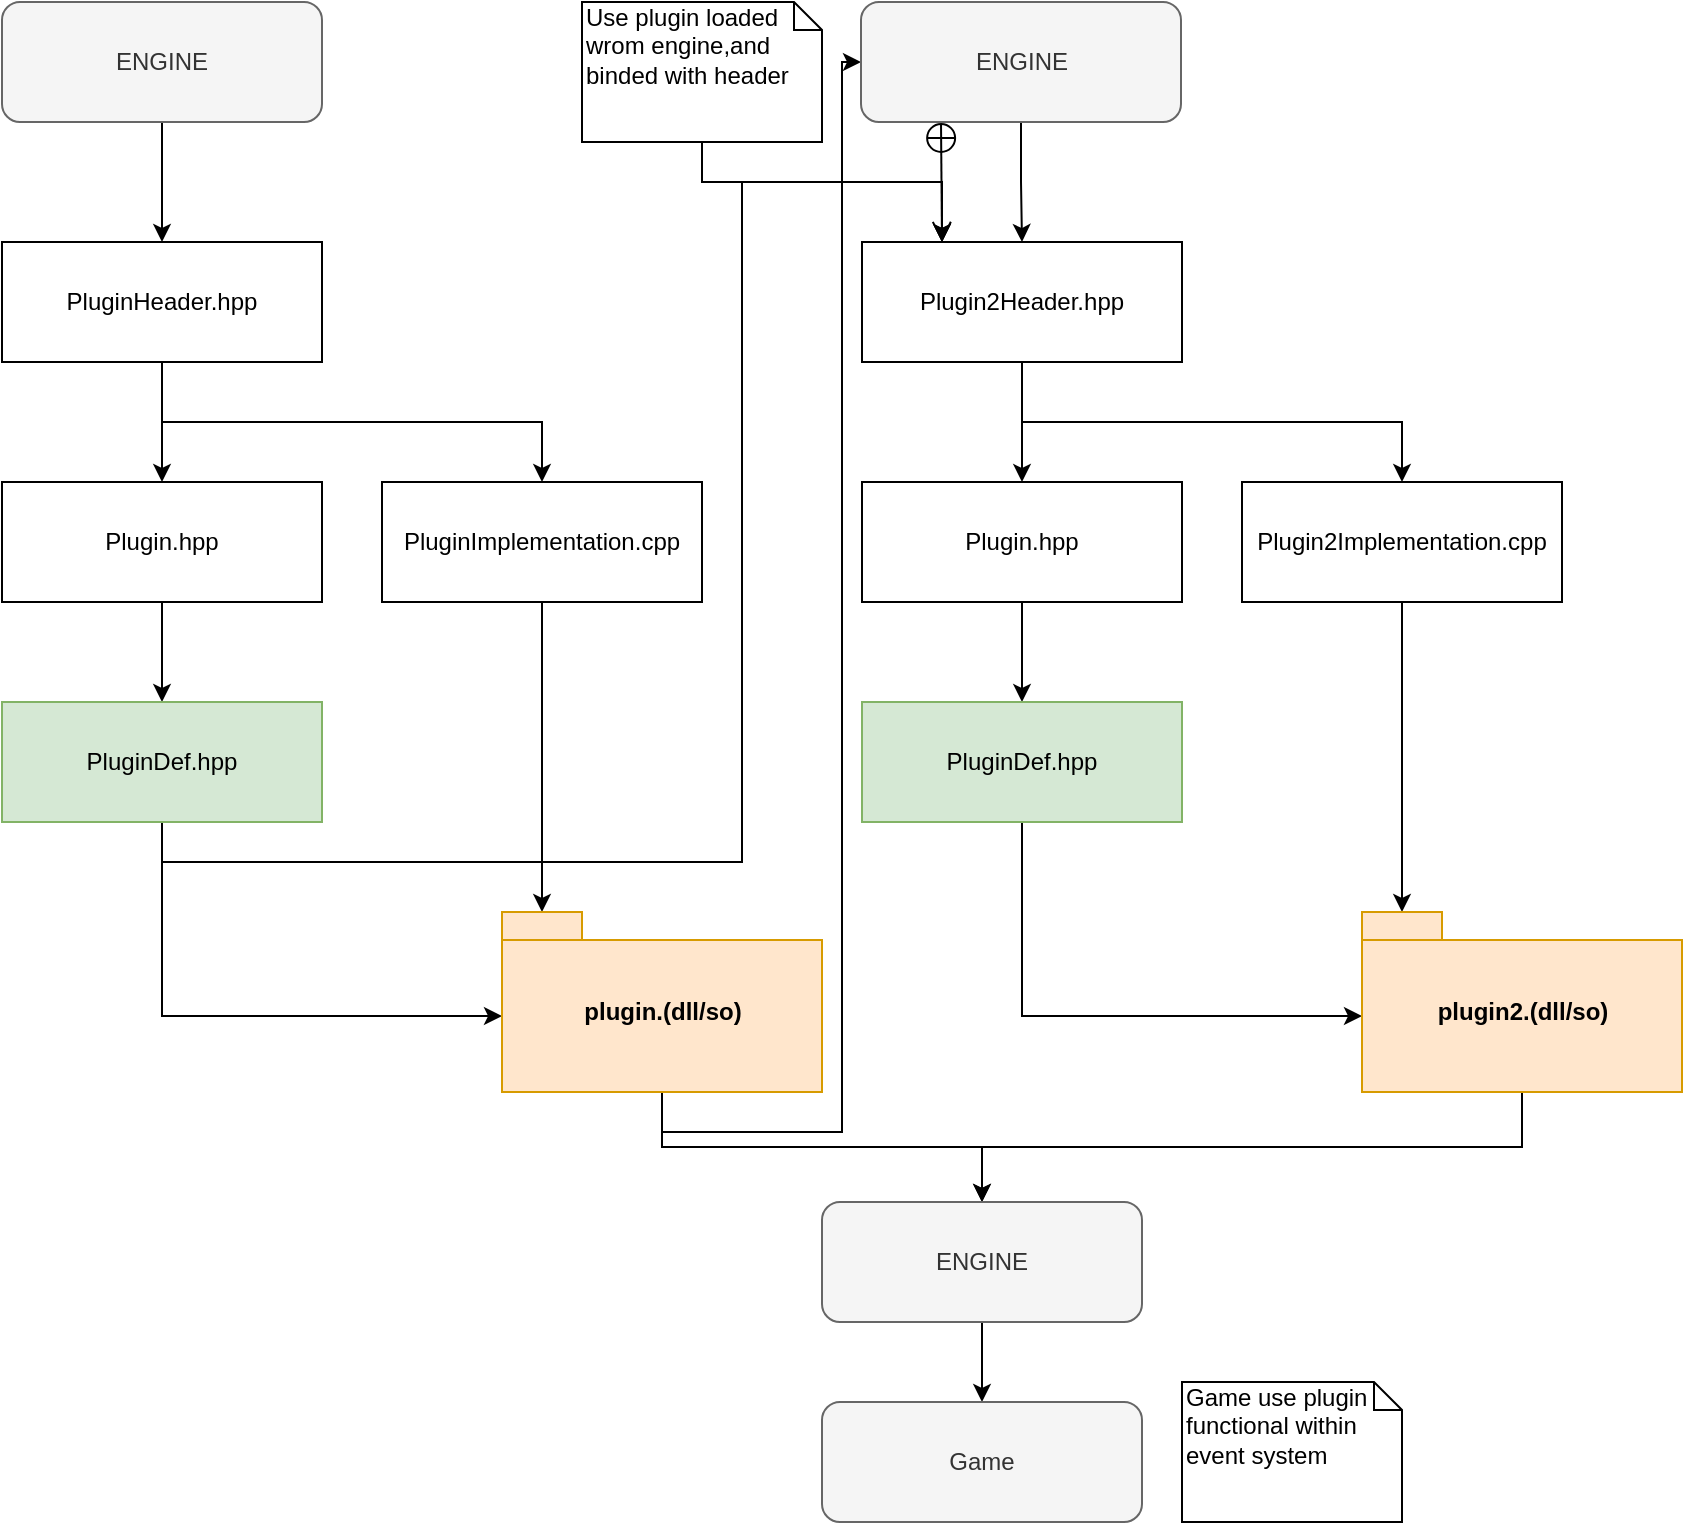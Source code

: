 <mxfile version="10.6.5" type="github"><diagram id="L8r_NVoUl5Cg5XM5oJjA" name="Page-1"><mxGraphModel dx="1394" dy="837" grid="1" gridSize="10" guides="1" tooltips="1" connect="1" arrows="1" fold="1" page="1" pageScale="1" pageWidth="1100" pageHeight="850" math="0" shadow="0"><root><mxCell id="0"/><mxCell id="1" parent="0"/><mxCell id="4_8eyfmJmoDtOdX-rKDf-1" style="edgeStyle=orthogonalEdgeStyle;rounded=0;orthogonalLoop=1;jettySize=auto;html=1;exitX=0.5;exitY=1;exitDx=0;exitDy=0;entryX=0.5;entryY=0;entryDx=0;entryDy=0;" parent="1" source="4_8eyfmJmoDtOdX-rKDf-2" target="4_8eyfmJmoDtOdX-rKDf-5" edge="1"><mxGeometry relative="1" as="geometry"/></mxCell><mxCell id="4_8eyfmJmoDtOdX-rKDf-2" value="Plugin.hpp" style="rounded=0;whiteSpace=wrap;html=1;" parent="1" vertex="1"><mxGeometry x="40" y="280" width="160" height="60" as="geometry"/></mxCell><mxCell id="4_8eyfmJmoDtOdX-rKDf-3" style="edgeStyle=orthogonalEdgeStyle;rounded=0;orthogonalLoop=1;jettySize=auto;html=1;exitX=0.5;exitY=1;exitDx=0;exitDy=0;entryX=0.25;entryY=0;entryDx=0;entryDy=0;" parent="1" source="4_8eyfmJmoDtOdX-rKDf-5" target="4_8eyfmJmoDtOdX-rKDf-18" edge="1"><mxGeometry relative="1" as="geometry"><Array as="points"><mxPoint x="120" y="470"/><mxPoint x="410" y="470"/><mxPoint x="410" y="130"/><mxPoint x="510" y="130"/></Array></mxGeometry></mxCell><mxCell id="4_8eyfmJmoDtOdX-rKDf-4" style="edgeStyle=orthogonalEdgeStyle;rounded=0;orthogonalLoop=1;jettySize=auto;html=1;exitX=0.5;exitY=1;exitDx=0;exitDy=0;entryX=0;entryY=0;entryDx=0;entryDy=52;entryPerimeter=0;" parent="1" source="4_8eyfmJmoDtOdX-rKDf-5" target="4_8eyfmJmoDtOdX-rKDf-15" edge="1"><mxGeometry relative="1" as="geometry"/></mxCell><mxCell id="4_8eyfmJmoDtOdX-rKDf-5" value="PluginDef.hpp" style="rounded=0;whiteSpace=wrap;html=1;fillColor=#d5e8d4;strokeColor=#82b366;" parent="1" vertex="1"><mxGeometry x="40" y="390" width="160" height="60" as="geometry"/></mxCell><mxCell id="4_8eyfmJmoDtOdX-rKDf-6" style="edgeStyle=orthogonalEdgeStyle;rounded=0;orthogonalLoop=1;jettySize=auto;html=1;exitX=0.5;exitY=1;exitDx=0;exitDy=0;" parent="1" source="4_8eyfmJmoDtOdX-rKDf-8" target="4_8eyfmJmoDtOdX-rKDf-2" edge="1"><mxGeometry relative="1" as="geometry"/></mxCell><mxCell id="4_8eyfmJmoDtOdX-rKDf-7" style="edgeStyle=orthogonalEdgeStyle;rounded=0;orthogonalLoop=1;jettySize=auto;html=1;exitX=0.5;exitY=1;exitDx=0;exitDy=0;" parent="1" source="4_8eyfmJmoDtOdX-rKDf-8" target="4_8eyfmJmoDtOdX-rKDf-10" edge="1"><mxGeometry relative="1" as="geometry"/></mxCell><mxCell id="4_8eyfmJmoDtOdX-rKDf-8" value="PluginHeader.hpp&lt;br&gt;" style="rounded=0;whiteSpace=wrap;html=1;" parent="1" vertex="1"><mxGeometry x="40" y="160" width="160" height="60" as="geometry"/></mxCell><mxCell id="4_8eyfmJmoDtOdX-rKDf-9" style="edgeStyle=orthogonalEdgeStyle;rounded=0;orthogonalLoop=1;jettySize=auto;html=1;exitX=0.5;exitY=1;exitDx=0;exitDy=0;entryX=0;entryY=0;entryDx=20;entryDy=0;entryPerimeter=0;" parent="1" source="4_8eyfmJmoDtOdX-rKDf-10" target="4_8eyfmJmoDtOdX-rKDf-15" edge="1"><mxGeometry relative="1" as="geometry"/></mxCell><mxCell id="4_8eyfmJmoDtOdX-rKDf-10" value="PluginImplementation.cpp" style="rounded=0;whiteSpace=wrap;html=1;" parent="1" vertex="1"><mxGeometry x="230" y="280" width="160" height="60" as="geometry"/></mxCell><mxCell id="4_8eyfmJmoDtOdX-rKDf-11" style="edgeStyle=orthogonalEdgeStyle;rounded=0;orthogonalLoop=1;jettySize=auto;html=1;exitX=0.5;exitY=1;exitDx=0;exitDy=0;" parent="1" source="4_8eyfmJmoDtOdX-rKDf-12" target="4_8eyfmJmoDtOdX-rKDf-8" edge="1"><mxGeometry relative="1" as="geometry"/></mxCell><mxCell id="4_8eyfmJmoDtOdX-rKDf-12" value="ENGINE" style="rounded=1;whiteSpace=wrap;html=1;fillColor=#f5f5f5;strokeColor=#666666;fontColor=#333333;" parent="1" vertex="1"><mxGeometry x="40" y="40" width="160" height="60" as="geometry"/></mxCell><mxCell id="4_8eyfmJmoDtOdX-rKDf-13" style="edgeStyle=orthogonalEdgeStyle;rounded=0;orthogonalLoop=1;jettySize=auto;html=1;exitX=0.5;exitY=1;exitDx=0;exitDy=0;exitPerimeter=0;entryX=0;entryY=0.5;entryDx=0;entryDy=0;" parent="1" source="4_8eyfmJmoDtOdX-rKDf-15" target="4_8eyfmJmoDtOdX-rKDf-20" edge="1"><mxGeometry relative="1" as="geometry"><Array as="points"><mxPoint x="370" y="605"/><mxPoint x="460" y="605"/><mxPoint x="460" y="70"/></Array></mxGeometry></mxCell><mxCell id="4_8eyfmJmoDtOdX-rKDf-14" style="edgeStyle=orthogonalEdgeStyle;rounded=0;orthogonalLoop=1;jettySize=auto;html=1;exitX=0.5;exitY=1;exitDx=0;exitDy=0;exitPerimeter=0;" parent="1" source="4_8eyfmJmoDtOdX-rKDf-15" target="4_8eyfmJmoDtOdX-rKDf-31" edge="1"><mxGeometry relative="1" as="geometry"/></mxCell><mxCell id="4_8eyfmJmoDtOdX-rKDf-15" value="plugin.(dll/so)" style="shape=folder;fontStyle=1;spacingTop=10;tabWidth=40;tabHeight=14;tabPosition=left;html=1;fillColor=#ffe6cc;strokeColor=#d79b00;" parent="1" vertex="1"><mxGeometry x="290" y="495" width="160" height="90" as="geometry"/></mxCell><mxCell id="4_8eyfmJmoDtOdX-rKDf-16" style="edgeStyle=orthogonalEdgeStyle;rounded=0;orthogonalLoop=1;jettySize=auto;html=1;exitX=0.5;exitY=1;exitDx=0;exitDy=0;entryX=0.5;entryY=0;entryDx=0;entryDy=0;" parent="1" source="4_8eyfmJmoDtOdX-rKDf-18" target="4_8eyfmJmoDtOdX-rKDf-23" edge="1"><mxGeometry relative="1" as="geometry"/></mxCell><mxCell id="4_8eyfmJmoDtOdX-rKDf-17" style="edgeStyle=orthogonalEdgeStyle;rounded=0;orthogonalLoop=1;jettySize=auto;html=1;exitX=0.5;exitY=1;exitDx=0;exitDy=0;" parent="1" source="4_8eyfmJmoDtOdX-rKDf-18" target="4_8eyfmJmoDtOdX-rKDf-27" edge="1"><mxGeometry relative="1" as="geometry"/></mxCell><mxCell id="4_8eyfmJmoDtOdX-rKDf-18" value="Plugin2Header.hpp&lt;br&gt;" style="rounded=0;whiteSpace=wrap;html=1;" parent="1" vertex="1"><mxGeometry x="470" y="160" width="160" height="60" as="geometry"/></mxCell><mxCell id="4_8eyfmJmoDtOdX-rKDf-19" style="edgeStyle=orthogonalEdgeStyle;rounded=0;orthogonalLoop=1;jettySize=auto;html=1;exitX=0.5;exitY=1;exitDx=0;exitDy=0;entryX=0.5;entryY=0;entryDx=0;entryDy=0;" parent="1" source="4_8eyfmJmoDtOdX-rKDf-20" target="4_8eyfmJmoDtOdX-rKDf-18" edge="1"><mxGeometry relative="1" as="geometry"><Array as="points"><mxPoint x="549" y="130"/></Array></mxGeometry></mxCell><mxCell id="4_8eyfmJmoDtOdX-rKDf-20" value="ENGINE" style="rounded=1;whiteSpace=wrap;html=1;fillColor=#f5f5f5;strokeColor=#666666;fontColor=#333333;" parent="1" vertex="1"><mxGeometry x="469.5" y="40" width="160" height="60" as="geometry"/></mxCell><mxCell id="4_8eyfmJmoDtOdX-rKDf-21" value="" style="endArrow=open;startArrow=circlePlus;endFill=0;startFill=0;endSize=8;html=1;entryX=0.25;entryY=0;entryDx=0;entryDy=0;exitX=0.25;exitY=1;exitDx=0;exitDy=0;" parent="1" target="4_8eyfmJmoDtOdX-rKDf-18" edge="1" source="4_8eyfmJmoDtOdX-rKDf-20"><mxGeometry width="160" relative="1" as="geometry"><mxPoint x="510" y="103" as="sourcePoint"/><mxPoint x="790" y="360" as="targetPoint"/></mxGeometry></mxCell><mxCell id="4_8eyfmJmoDtOdX-rKDf-22" style="edgeStyle=orthogonalEdgeStyle;rounded=0;orthogonalLoop=1;jettySize=auto;html=1;exitX=0.5;exitY=1;exitDx=0;exitDy=0;entryX=0.5;entryY=0;entryDx=0;entryDy=0;" parent="1" source="4_8eyfmJmoDtOdX-rKDf-23" target="4_8eyfmJmoDtOdX-rKDf-25" edge="1"><mxGeometry relative="1" as="geometry"/></mxCell><mxCell id="4_8eyfmJmoDtOdX-rKDf-23" value="Plugin.hpp" style="rounded=0;whiteSpace=wrap;html=1;" parent="1" vertex="1"><mxGeometry x="470" y="280" width="160" height="60" as="geometry"/></mxCell><mxCell id="4_8eyfmJmoDtOdX-rKDf-24" style="edgeStyle=orthogonalEdgeStyle;rounded=0;orthogonalLoop=1;jettySize=auto;html=1;exitX=0.5;exitY=1;exitDx=0;exitDy=0;entryX=0;entryY=0;entryDx=0;entryDy=52;entryPerimeter=0;" parent="1" source="4_8eyfmJmoDtOdX-rKDf-25" target="4_8eyfmJmoDtOdX-rKDf-29" edge="1"><mxGeometry relative="1" as="geometry"/></mxCell><mxCell id="4_8eyfmJmoDtOdX-rKDf-25" value="PluginDef.hpp" style="rounded=0;whiteSpace=wrap;html=1;fillColor=#d5e8d4;strokeColor=#82b366;" parent="1" vertex="1"><mxGeometry x="470" y="390" width="160" height="60" as="geometry"/></mxCell><mxCell id="4_8eyfmJmoDtOdX-rKDf-26" style="edgeStyle=orthogonalEdgeStyle;rounded=0;orthogonalLoop=1;jettySize=auto;html=1;exitX=0.5;exitY=1;exitDx=0;exitDy=0;entryX=0;entryY=0;entryDx=20;entryDy=0;entryPerimeter=0;" parent="1" source="4_8eyfmJmoDtOdX-rKDf-27" target="4_8eyfmJmoDtOdX-rKDf-29" edge="1"><mxGeometry relative="1" as="geometry"/></mxCell><mxCell id="4_8eyfmJmoDtOdX-rKDf-27" value="Plugin2Implementation.cpp" style="rounded=0;whiteSpace=wrap;html=1;" parent="1" vertex="1"><mxGeometry x="660" y="280" width="160" height="60" as="geometry"/></mxCell><mxCell id="4_8eyfmJmoDtOdX-rKDf-28" style="edgeStyle=orthogonalEdgeStyle;rounded=0;orthogonalLoop=1;jettySize=auto;html=1;exitX=0.5;exitY=1;exitDx=0;exitDy=0;exitPerimeter=0;" parent="1" source="4_8eyfmJmoDtOdX-rKDf-29" target="4_8eyfmJmoDtOdX-rKDf-31" edge="1"><mxGeometry relative="1" as="geometry"/></mxCell><mxCell id="4_8eyfmJmoDtOdX-rKDf-29" value="plugin2.(dll/so)" style="shape=folder;fontStyle=1;spacingTop=10;tabWidth=40;tabHeight=14;tabPosition=left;html=1;fillColor=#ffe6cc;strokeColor=#d79b00;" parent="1" vertex="1"><mxGeometry x="720" y="495" width="160" height="90" as="geometry"/></mxCell><mxCell id="4_8eyfmJmoDtOdX-rKDf-30" style="edgeStyle=orthogonalEdgeStyle;rounded=0;orthogonalLoop=1;jettySize=auto;html=1;exitX=0.5;exitY=1;exitDx=0;exitDy=0;entryX=0.5;entryY=0;entryDx=0;entryDy=0;" parent="1" source="4_8eyfmJmoDtOdX-rKDf-31" target="4_8eyfmJmoDtOdX-rKDf-32" edge="1"><mxGeometry relative="1" as="geometry"/></mxCell><mxCell id="4_8eyfmJmoDtOdX-rKDf-31" value="ENGINE" style="rounded=1;whiteSpace=wrap;html=1;fillColor=#f5f5f5;strokeColor=#666666;fontColor=#333333;" parent="1" vertex="1"><mxGeometry x="450" y="640" width="160" height="60" as="geometry"/></mxCell><mxCell id="4_8eyfmJmoDtOdX-rKDf-32" value="Game" style="rounded=1;whiteSpace=wrap;html=1;fillColor=#f5f5f5;strokeColor=#666666;fontColor=#333333;" parent="1" vertex="1"><mxGeometry x="450" y="740" width="160" height="60" as="geometry"/></mxCell><mxCell id="4_8eyfmJmoDtOdX-rKDf-33" value="Game use plugin functional within event system" style="shape=note;whiteSpace=wrap;html=1;size=14;verticalAlign=top;align=left;spacingTop=-6;" parent="1" vertex="1"><mxGeometry x="630" y="730" width="110" height="70" as="geometry"/></mxCell><mxCell id="TXmV9PK9BSf12ePz1p7W-3" style="edgeStyle=orthogonalEdgeStyle;rounded=0;orthogonalLoop=1;jettySize=auto;html=1;exitX=0.5;exitY=1;exitDx=0;exitDy=0;exitPerimeter=0;" edge="1" parent="1" source="TXmV9PK9BSf12ePz1p7W-2"><mxGeometry relative="1" as="geometry"><mxPoint x="510" y="160.0" as="targetPoint"/><Array as="points"><mxPoint x="390" y="130"/><mxPoint x="510" y="130"/></Array></mxGeometry></mxCell><mxCell id="TXmV9PK9BSf12ePz1p7W-2" value="&lt;span&gt;Use plugin loaded wrom engine,and binded with header&lt;/span&gt;" style="shape=note;whiteSpace=wrap;html=1;size=14;verticalAlign=top;align=left;spacingTop=-6;" vertex="1" parent="1"><mxGeometry x="330" y="40" width="120" height="70" as="geometry"/></mxCell></root></mxGraphModel></diagram></mxfile>
